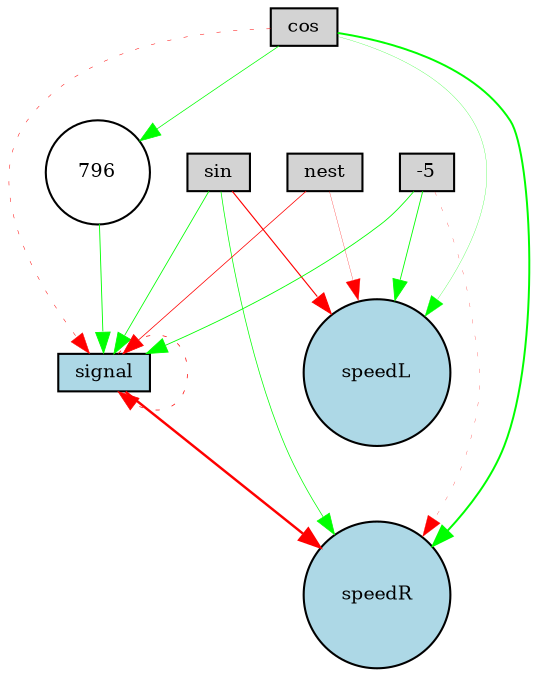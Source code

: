digraph {
	node [fontsize=9 height=0.2 shape=circle width=0.2]
	cos [fillcolor=lightgray shape=box style=filled]
	sin [fillcolor=lightgray shape=box style=filled]
	nest [fillcolor=lightgray shape=box style=filled]
	signal [fillcolor=lightgray shape=box style=filled]
	-5 [fillcolor=lightgray shape=box style=filled]
	speedL [fillcolor=lightblue style=filled]
	speedR [fillcolor=lightblue style=filled]
	signal [fillcolor=lightblue style=filled]
	796 [fillcolor=white style=filled]
	-5 -> speedL [color=green penwidth=0.4161977399242779 style=solid]
	sin -> speedR [color=green penwidth=0.35171684865560215 style=solid]
	-5 -> speedR [color=red penwidth=0.12285580308195634 style=dotted]
	cos -> speedL [color=green penwidth=0.1296280144581908 style=solid]
	cos -> 796 [color=green penwidth=0.3486112584926542 style=solid]
	cos -> signal [color=red penwidth=0.23477386498318983 style=dotted]
	cos -> speedR [color=green penwidth=0.9498207832888521 style=solid]
	nest -> speedL [color=red penwidth=0.13038471073393532 style=solid]
	signal -> signal [color=red penwidth=0.3437883248049803 style=dotted]
	nest -> signal [color=red penwidth=0.3592457537822089 style=solid]
	796 -> signal [color=green penwidth=0.4277976715198708 style=solid]
	sin -> signal [color=green penwidth=0.3996618237555941 style=solid]
	signal -> speedR [color=red penwidth=1.1774105363997578 style=solid]
	-5 -> signal [color=green penwidth=0.40896691167608124 style=solid]
	sin -> speedL [color=red penwidth=0.5500806151117745 style=solid]
}
